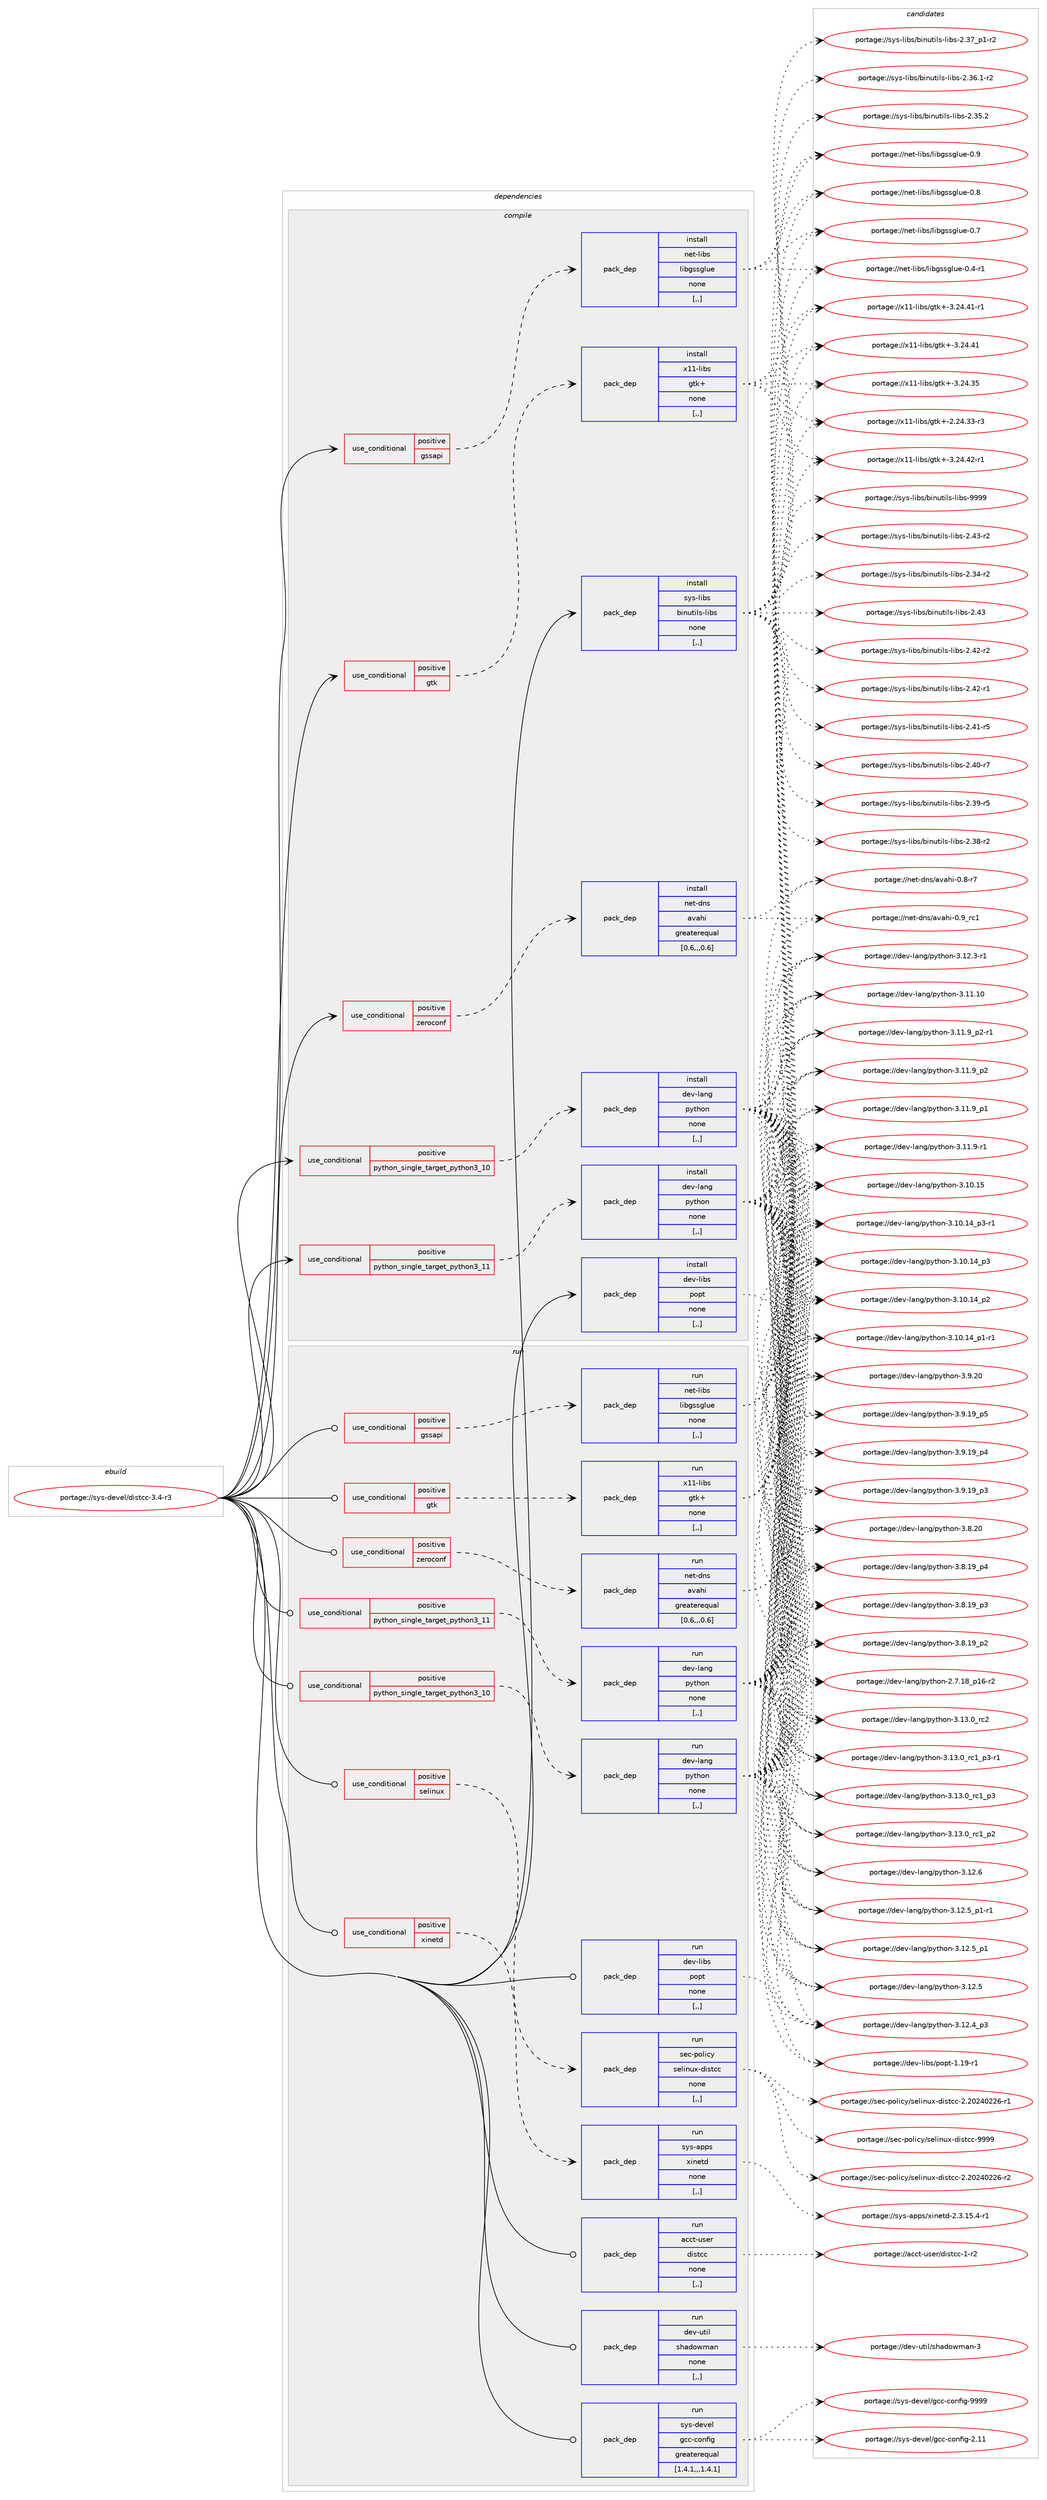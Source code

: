 digraph prolog {

# *************
# Graph options
# *************

newrank=true;
concentrate=true;
compound=true;
graph [rankdir=LR,fontname=Helvetica,fontsize=10,ranksep=1.5];#, ranksep=2.5, nodesep=0.2];
edge  [arrowhead=vee];
node  [fontname=Helvetica,fontsize=10];

# **********
# The ebuild
# **********

subgraph cluster_leftcol {
color=gray;
label=<<i>ebuild</i>>;
id [label="portage://sys-devel/distcc-3.4-r3", color=red, width=4, href="../sys-devel/distcc-3.4-r3.svg"];
}

# ****************
# The dependencies
# ****************

subgraph cluster_midcol {
color=gray;
label=<<i>dependencies</i>>;
subgraph cluster_compile {
fillcolor="#eeeeee";
style=filled;
label=<<i>compile</i>>;
subgraph cond9153 {
dependency24328 [label=<<TABLE BORDER="0" CELLBORDER="1" CELLSPACING="0" CELLPADDING="4"><TR><TD ROWSPAN="3" CELLPADDING="10">use_conditional</TD></TR><TR><TD>positive</TD></TR><TR><TD>gssapi</TD></TR></TABLE>>, shape=none, color=red];
subgraph pack15096 {
dependency24329 [label=<<TABLE BORDER="0" CELLBORDER="1" CELLSPACING="0" CELLPADDING="4" WIDTH="220"><TR><TD ROWSPAN="6" CELLPADDING="30">pack_dep</TD></TR><TR><TD WIDTH="110">install</TD></TR><TR><TD>net-libs</TD></TR><TR><TD>libgssglue</TD></TR><TR><TD>none</TD></TR><TR><TD>[,,]</TD></TR></TABLE>>, shape=none, color=blue];
}
dependency24328:e -> dependency24329:w [weight=20,style="dashed",arrowhead="vee"];
}
id:e -> dependency24328:w [weight=20,style="solid",arrowhead="vee"];
subgraph cond9154 {
dependency24330 [label=<<TABLE BORDER="0" CELLBORDER="1" CELLSPACING="0" CELLPADDING="4"><TR><TD ROWSPAN="3" CELLPADDING="10">use_conditional</TD></TR><TR><TD>positive</TD></TR><TR><TD>gtk</TD></TR></TABLE>>, shape=none, color=red];
subgraph pack15097 {
dependency24331 [label=<<TABLE BORDER="0" CELLBORDER="1" CELLSPACING="0" CELLPADDING="4" WIDTH="220"><TR><TD ROWSPAN="6" CELLPADDING="30">pack_dep</TD></TR><TR><TD WIDTH="110">install</TD></TR><TR><TD>x11-libs</TD></TR><TR><TD>gtk+</TD></TR><TR><TD>none</TD></TR><TR><TD>[,,]</TD></TR></TABLE>>, shape=none, color=blue];
}
dependency24330:e -> dependency24331:w [weight=20,style="dashed",arrowhead="vee"];
}
id:e -> dependency24330:w [weight=20,style="solid",arrowhead="vee"];
subgraph cond9155 {
dependency24332 [label=<<TABLE BORDER="0" CELLBORDER="1" CELLSPACING="0" CELLPADDING="4"><TR><TD ROWSPAN="3" CELLPADDING="10">use_conditional</TD></TR><TR><TD>positive</TD></TR><TR><TD>python_single_target_python3_10</TD></TR></TABLE>>, shape=none, color=red];
subgraph pack15098 {
dependency24333 [label=<<TABLE BORDER="0" CELLBORDER="1" CELLSPACING="0" CELLPADDING="4" WIDTH="220"><TR><TD ROWSPAN="6" CELLPADDING="30">pack_dep</TD></TR><TR><TD WIDTH="110">install</TD></TR><TR><TD>dev-lang</TD></TR><TR><TD>python</TD></TR><TR><TD>none</TD></TR><TR><TD>[,,]</TD></TR></TABLE>>, shape=none, color=blue];
}
dependency24332:e -> dependency24333:w [weight=20,style="dashed",arrowhead="vee"];
}
id:e -> dependency24332:w [weight=20,style="solid",arrowhead="vee"];
subgraph cond9156 {
dependency24334 [label=<<TABLE BORDER="0" CELLBORDER="1" CELLSPACING="0" CELLPADDING="4"><TR><TD ROWSPAN="3" CELLPADDING="10">use_conditional</TD></TR><TR><TD>positive</TD></TR><TR><TD>python_single_target_python3_11</TD></TR></TABLE>>, shape=none, color=red];
subgraph pack15099 {
dependency24335 [label=<<TABLE BORDER="0" CELLBORDER="1" CELLSPACING="0" CELLPADDING="4" WIDTH="220"><TR><TD ROWSPAN="6" CELLPADDING="30">pack_dep</TD></TR><TR><TD WIDTH="110">install</TD></TR><TR><TD>dev-lang</TD></TR><TR><TD>python</TD></TR><TR><TD>none</TD></TR><TR><TD>[,,]</TD></TR></TABLE>>, shape=none, color=blue];
}
dependency24334:e -> dependency24335:w [weight=20,style="dashed",arrowhead="vee"];
}
id:e -> dependency24334:w [weight=20,style="solid",arrowhead="vee"];
subgraph cond9157 {
dependency24336 [label=<<TABLE BORDER="0" CELLBORDER="1" CELLSPACING="0" CELLPADDING="4"><TR><TD ROWSPAN="3" CELLPADDING="10">use_conditional</TD></TR><TR><TD>positive</TD></TR><TR><TD>zeroconf</TD></TR></TABLE>>, shape=none, color=red];
subgraph pack15100 {
dependency24337 [label=<<TABLE BORDER="0" CELLBORDER="1" CELLSPACING="0" CELLPADDING="4" WIDTH="220"><TR><TD ROWSPAN="6" CELLPADDING="30">pack_dep</TD></TR><TR><TD WIDTH="110">install</TD></TR><TR><TD>net-dns</TD></TR><TR><TD>avahi</TD></TR><TR><TD>greaterequal</TD></TR><TR><TD>[0.6,,,0.6]</TD></TR></TABLE>>, shape=none, color=blue];
}
dependency24336:e -> dependency24337:w [weight=20,style="dashed",arrowhead="vee"];
}
id:e -> dependency24336:w [weight=20,style="solid",arrowhead="vee"];
subgraph pack15101 {
dependency24338 [label=<<TABLE BORDER="0" CELLBORDER="1" CELLSPACING="0" CELLPADDING="4" WIDTH="220"><TR><TD ROWSPAN="6" CELLPADDING="30">pack_dep</TD></TR><TR><TD WIDTH="110">install</TD></TR><TR><TD>dev-libs</TD></TR><TR><TD>popt</TD></TR><TR><TD>none</TD></TR><TR><TD>[,,]</TD></TR></TABLE>>, shape=none, color=blue];
}
id:e -> dependency24338:w [weight=20,style="solid",arrowhead="vee"];
subgraph pack15102 {
dependency24339 [label=<<TABLE BORDER="0" CELLBORDER="1" CELLSPACING="0" CELLPADDING="4" WIDTH="220"><TR><TD ROWSPAN="6" CELLPADDING="30">pack_dep</TD></TR><TR><TD WIDTH="110">install</TD></TR><TR><TD>sys-libs</TD></TR><TR><TD>binutils-libs</TD></TR><TR><TD>none</TD></TR><TR><TD>[,,]</TD></TR></TABLE>>, shape=none, color=blue];
}
id:e -> dependency24339:w [weight=20,style="solid",arrowhead="vee"];
}
subgraph cluster_compileandrun {
fillcolor="#eeeeee";
style=filled;
label=<<i>compile and run</i>>;
}
subgraph cluster_run {
fillcolor="#eeeeee";
style=filled;
label=<<i>run</i>>;
subgraph cond9158 {
dependency24340 [label=<<TABLE BORDER="0" CELLBORDER="1" CELLSPACING="0" CELLPADDING="4"><TR><TD ROWSPAN="3" CELLPADDING="10">use_conditional</TD></TR><TR><TD>positive</TD></TR><TR><TD>gssapi</TD></TR></TABLE>>, shape=none, color=red];
subgraph pack15103 {
dependency24341 [label=<<TABLE BORDER="0" CELLBORDER="1" CELLSPACING="0" CELLPADDING="4" WIDTH="220"><TR><TD ROWSPAN="6" CELLPADDING="30">pack_dep</TD></TR><TR><TD WIDTH="110">run</TD></TR><TR><TD>net-libs</TD></TR><TR><TD>libgssglue</TD></TR><TR><TD>none</TD></TR><TR><TD>[,,]</TD></TR></TABLE>>, shape=none, color=blue];
}
dependency24340:e -> dependency24341:w [weight=20,style="dashed",arrowhead="vee"];
}
id:e -> dependency24340:w [weight=20,style="solid",arrowhead="odot"];
subgraph cond9159 {
dependency24342 [label=<<TABLE BORDER="0" CELLBORDER="1" CELLSPACING="0" CELLPADDING="4"><TR><TD ROWSPAN="3" CELLPADDING="10">use_conditional</TD></TR><TR><TD>positive</TD></TR><TR><TD>gtk</TD></TR></TABLE>>, shape=none, color=red];
subgraph pack15104 {
dependency24343 [label=<<TABLE BORDER="0" CELLBORDER="1" CELLSPACING="0" CELLPADDING="4" WIDTH="220"><TR><TD ROWSPAN="6" CELLPADDING="30">pack_dep</TD></TR><TR><TD WIDTH="110">run</TD></TR><TR><TD>x11-libs</TD></TR><TR><TD>gtk+</TD></TR><TR><TD>none</TD></TR><TR><TD>[,,]</TD></TR></TABLE>>, shape=none, color=blue];
}
dependency24342:e -> dependency24343:w [weight=20,style="dashed",arrowhead="vee"];
}
id:e -> dependency24342:w [weight=20,style="solid",arrowhead="odot"];
subgraph cond9160 {
dependency24344 [label=<<TABLE BORDER="0" CELLBORDER="1" CELLSPACING="0" CELLPADDING="4"><TR><TD ROWSPAN="3" CELLPADDING="10">use_conditional</TD></TR><TR><TD>positive</TD></TR><TR><TD>python_single_target_python3_10</TD></TR></TABLE>>, shape=none, color=red];
subgraph pack15105 {
dependency24345 [label=<<TABLE BORDER="0" CELLBORDER="1" CELLSPACING="0" CELLPADDING="4" WIDTH="220"><TR><TD ROWSPAN="6" CELLPADDING="30">pack_dep</TD></TR><TR><TD WIDTH="110">run</TD></TR><TR><TD>dev-lang</TD></TR><TR><TD>python</TD></TR><TR><TD>none</TD></TR><TR><TD>[,,]</TD></TR></TABLE>>, shape=none, color=blue];
}
dependency24344:e -> dependency24345:w [weight=20,style="dashed",arrowhead="vee"];
}
id:e -> dependency24344:w [weight=20,style="solid",arrowhead="odot"];
subgraph cond9161 {
dependency24346 [label=<<TABLE BORDER="0" CELLBORDER="1" CELLSPACING="0" CELLPADDING="4"><TR><TD ROWSPAN="3" CELLPADDING="10">use_conditional</TD></TR><TR><TD>positive</TD></TR><TR><TD>python_single_target_python3_11</TD></TR></TABLE>>, shape=none, color=red];
subgraph pack15106 {
dependency24347 [label=<<TABLE BORDER="0" CELLBORDER="1" CELLSPACING="0" CELLPADDING="4" WIDTH="220"><TR><TD ROWSPAN="6" CELLPADDING="30">pack_dep</TD></TR><TR><TD WIDTH="110">run</TD></TR><TR><TD>dev-lang</TD></TR><TR><TD>python</TD></TR><TR><TD>none</TD></TR><TR><TD>[,,]</TD></TR></TABLE>>, shape=none, color=blue];
}
dependency24346:e -> dependency24347:w [weight=20,style="dashed",arrowhead="vee"];
}
id:e -> dependency24346:w [weight=20,style="solid",arrowhead="odot"];
subgraph cond9162 {
dependency24348 [label=<<TABLE BORDER="0" CELLBORDER="1" CELLSPACING="0" CELLPADDING="4"><TR><TD ROWSPAN="3" CELLPADDING="10">use_conditional</TD></TR><TR><TD>positive</TD></TR><TR><TD>selinux</TD></TR></TABLE>>, shape=none, color=red];
subgraph pack15107 {
dependency24349 [label=<<TABLE BORDER="0" CELLBORDER="1" CELLSPACING="0" CELLPADDING="4" WIDTH="220"><TR><TD ROWSPAN="6" CELLPADDING="30">pack_dep</TD></TR><TR><TD WIDTH="110">run</TD></TR><TR><TD>sec-policy</TD></TR><TR><TD>selinux-distcc</TD></TR><TR><TD>none</TD></TR><TR><TD>[,,]</TD></TR></TABLE>>, shape=none, color=blue];
}
dependency24348:e -> dependency24349:w [weight=20,style="dashed",arrowhead="vee"];
}
id:e -> dependency24348:w [weight=20,style="solid",arrowhead="odot"];
subgraph cond9163 {
dependency24350 [label=<<TABLE BORDER="0" CELLBORDER="1" CELLSPACING="0" CELLPADDING="4"><TR><TD ROWSPAN="3" CELLPADDING="10">use_conditional</TD></TR><TR><TD>positive</TD></TR><TR><TD>xinetd</TD></TR></TABLE>>, shape=none, color=red];
subgraph pack15108 {
dependency24351 [label=<<TABLE BORDER="0" CELLBORDER="1" CELLSPACING="0" CELLPADDING="4" WIDTH="220"><TR><TD ROWSPAN="6" CELLPADDING="30">pack_dep</TD></TR><TR><TD WIDTH="110">run</TD></TR><TR><TD>sys-apps</TD></TR><TR><TD>xinetd</TD></TR><TR><TD>none</TD></TR><TR><TD>[,,]</TD></TR></TABLE>>, shape=none, color=blue];
}
dependency24350:e -> dependency24351:w [weight=20,style="dashed",arrowhead="vee"];
}
id:e -> dependency24350:w [weight=20,style="solid",arrowhead="odot"];
subgraph cond9164 {
dependency24352 [label=<<TABLE BORDER="0" CELLBORDER="1" CELLSPACING="0" CELLPADDING="4"><TR><TD ROWSPAN="3" CELLPADDING="10">use_conditional</TD></TR><TR><TD>positive</TD></TR><TR><TD>zeroconf</TD></TR></TABLE>>, shape=none, color=red];
subgraph pack15109 {
dependency24353 [label=<<TABLE BORDER="0" CELLBORDER="1" CELLSPACING="0" CELLPADDING="4" WIDTH="220"><TR><TD ROWSPAN="6" CELLPADDING="30">pack_dep</TD></TR><TR><TD WIDTH="110">run</TD></TR><TR><TD>net-dns</TD></TR><TR><TD>avahi</TD></TR><TR><TD>greaterequal</TD></TR><TR><TD>[0.6,,,0.6]</TD></TR></TABLE>>, shape=none, color=blue];
}
dependency24352:e -> dependency24353:w [weight=20,style="dashed",arrowhead="vee"];
}
id:e -> dependency24352:w [weight=20,style="solid",arrowhead="odot"];
subgraph pack15110 {
dependency24354 [label=<<TABLE BORDER="0" CELLBORDER="1" CELLSPACING="0" CELLPADDING="4" WIDTH="220"><TR><TD ROWSPAN="6" CELLPADDING="30">pack_dep</TD></TR><TR><TD WIDTH="110">run</TD></TR><TR><TD>acct-user</TD></TR><TR><TD>distcc</TD></TR><TR><TD>none</TD></TR><TR><TD>[,,]</TD></TR></TABLE>>, shape=none, color=blue];
}
id:e -> dependency24354:w [weight=20,style="solid",arrowhead="odot"];
subgraph pack15111 {
dependency24355 [label=<<TABLE BORDER="0" CELLBORDER="1" CELLSPACING="0" CELLPADDING="4" WIDTH="220"><TR><TD ROWSPAN="6" CELLPADDING="30">pack_dep</TD></TR><TR><TD WIDTH="110">run</TD></TR><TR><TD>dev-libs</TD></TR><TR><TD>popt</TD></TR><TR><TD>none</TD></TR><TR><TD>[,,]</TD></TR></TABLE>>, shape=none, color=blue];
}
id:e -> dependency24355:w [weight=20,style="solid",arrowhead="odot"];
subgraph pack15112 {
dependency24356 [label=<<TABLE BORDER="0" CELLBORDER="1" CELLSPACING="0" CELLPADDING="4" WIDTH="220"><TR><TD ROWSPAN="6" CELLPADDING="30">pack_dep</TD></TR><TR><TD WIDTH="110">run</TD></TR><TR><TD>dev-util</TD></TR><TR><TD>shadowman</TD></TR><TR><TD>none</TD></TR><TR><TD>[,,]</TD></TR></TABLE>>, shape=none, color=blue];
}
id:e -> dependency24356:w [weight=20,style="solid",arrowhead="odot"];
subgraph pack15113 {
dependency24357 [label=<<TABLE BORDER="0" CELLBORDER="1" CELLSPACING="0" CELLPADDING="4" WIDTH="220"><TR><TD ROWSPAN="6" CELLPADDING="30">pack_dep</TD></TR><TR><TD WIDTH="110">run</TD></TR><TR><TD>sys-devel</TD></TR><TR><TD>gcc-config</TD></TR><TR><TD>greaterequal</TD></TR><TR><TD>[1.4.1,,,1.4.1]</TD></TR></TABLE>>, shape=none, color=blue];
}
id:e -> dependency24357:w [weight=20,style="solid",arrowhead="odot"];
}
}

# **************
# The candidates
# **************

subgraph cluster_choices {
rank=same;
color=gray;
label=<<i>candidates</i>>;

subgraph choice15096 {
color=black;
nodesep=1;
choice1101011164510810598115471081059810311511510310811710145484657 [label="portage://net-libs/libgssglue-0.9", color=red, width=4,href="../net-libs/libgssglue-0.9.svg"];
choice1101011164510810598115471081059810311511510310811710145484656 [label="portage://net-libs/libgssglue-0.8", color=red, width=4,href="../net-libs/libgssglue-0.8.svg"];
choice1101011164510810598115471081059810311511510310811710145484655 [label="portage://net-libs/libgssglue-0.7", color=red, width=4,href="../net-libs/libgssglue-0.7.svg"];
choice11010111645108105981154710810598103115115103108117101454846524511449 [label="portage://net-libs/libgssglue-0.4-r1", color=red, width=4,href="../net-libs/libgssglue-0.4-r1.svg"];
dependency24329:e -> choice1101011164510810598115471081059810311511510310811710145484657:w [style=dotted,weight="100"];
dependency24329:e -> choice1101011164510810598115471081059810311511510310811710145484656:w [style=dotted,weight="100"];
dependency24329:e -> choice1101011164510810598115471081059810311511510310811710145484655:w [style=dotted,weight="100"];
dependency24329:e -> choice11010111645108105981154710810598103115115103108117101454846524511449:w [style=dotted,weight="100"];
}
subgraph choice15097 {
color=black;
nodesep=1;
choice12049494510810598115471031161074345514650524652504511449 [label="portage://x11-libs/gtk+-3.24.42-r1", color=red, width=4,href="../x11-libs/gtk+-3.24.42-r1.svg"];
choice12049494510810598115471031161074345514650524652494511449 [label="portage://x11-libs/gtk+-3.24.41-r1", color=red, width=4,href="../x11-libs/gtk+-3.24.41-r1.svg"];
choice1204949451081059811547103116107434551465052465249 [label="portage://x11-libs/gtk+-3.24.41", color=red, width=4,href="../x11-libs/gtk+-3.24.41.svg"];
choice1204949451081059811547103116107434551465052465153 [label="portage://x11-libs/gtk+-3.24.35", color=red, width=4,href="../x11-libs/gtk+-3.24.35.svg"];
choice12049494510810598115471031161074345504650524651514511451 [label="portage://x11-libs/gtk+-2.24.33-r3", color=red, width=4,href="../x11-libs/gtk+-2.24.33-r3.svg"];
dependency24331:e -> choice12049494510810598115471031161074345514650524652504511449:w [style=dotted,weight="100"];
dependency24331:e -> choice12049494510810598115471031161074345514650524652494511449:w [style=dotted,weight="100"];
dependency24331:e -> choice1204949451081059811547103116107434551465052465249:w [style=dotted,weight="100"];
dependency24331:e -> choice1204949451081059811547103116107434551465052465153:w [style=dotted,weight="100"];
dependency24331:e -> choice12049494510810598115471031161074345504650524651514511451:w [style=dotted,weight="100"];
}
subgraph choice15098 {
color=black;
nodesep=1;
choice10010111845108971101034711212111610411111045514649514648951149950 [label="portage://dev-lang/python-3.13.0_rc2", color=red, width=4,href="../dev-lang/python-3.13.0_rc2.svg"];
choice1001011184510897110103471121211161041111104551464951464895114994995112514511449 [label="portage://dev-lang/python-3.13.0_rc1_p3-r1", color=red, width=4,href="../dev-lang/python-3.13.0_rc1_p3-r1.svg"];
choice100101118451089711010347112121116104111110455146495146489511499499511251 [label="portage://dev-lang/python-3.13.0_rc1_p3", color=red, width=4,href="../dev-lang/python-3.13.0_rc1_p3.svg"];
choice100101118451089711010347112121116104111110455146495146489511499499511250 [label="portage://dev-lang/python-3.13.0_rc1_p2", color=red, width=4,href="../dev-lang/python-3.13.0_rc1_p2.svg"];
choice10010111845108971101034711212111610411111045514649504654 [label="portage://dev-lang/python-3.12.6", color=red, width=4,href="../dev-lang/python-3.12.6.svg"];
choice1001011184510897110103471121211161041111104551464950465395112494511449 [label="portage://dev-lang/python-3.12.5_p1-r1", color=red, width=4,href="../dev-lang/python-3.12.5_p1-r1.svg"];
choice100101118451089711010347112121116104111110455146495046539511249 [label="portage://dev-lang/python-3.12.5_p1", color=red, width=4,href="../dev-lang/python-3.12.5_p1.svg"];
choice10010111845108971101034711212111610411111045514649504653 [label="portage://dev-lang/python-3.12.5", color=red, width=4,href="../dev-lang/python-3.12.5.svg"];
choice100101118451089711010347112121116104111110455146495046529511251 [label="portage://dev-lang/python-3.12.4_p3", color=red, width=4,href="../dev-lang/python-3.12.4_p3.svg"];
choice100101118451089711010347112121116104111110455146495046514511449 [label="portage://dev-lang/python-3.12.3-r1", color=red, width=4,href="../dev-lang/python-3.12.3-r1.svg"];
choice1001011184510897110103471121211161041111104551464949464948 [label="portage://dev-lang/python-3.11.10", color=red, width=4,href="../dev-lang/python-3.11.10.svg"];
choice1001011184510897110103471121211161041111104551464949465795112504511449 [label="portage://dev-lang/python-3.11.9_p2-r1", color=red, width=4,href="../dev-lang/python-3.11.9_p2-r1.svg"];
choice100101118451089711010347112121116104111110455146494946579511250 [label="portage://dev-lang/python-3.11.9_p2", color=red, width=4,href="../dev-lang/python-3.11.9_p2.svg"];
choice100101118451089711010347112121116104111110455146494946579511249 [label="portage://dev-lang/python-3.11.9_p1", color=red, width=4,href="../dev-lang/python-3.11.9_p1.svg"];
choice100101118451089711010347112121116104111110455146494946574511449 [label="portage://dev-lang/python-3.11.9-r1", color=red, width=4,href="../dev-lang/python-3.11.9-r1.svg"];
choice1001011184510897110103471121211161041111104551464948464953 [label="portage://dev-lang/python-3.10.15", color=red, width=4,href="../dev-lang/python-3.10.15.svg"];
choice100101118451089711010347112121116104111110455146494846495295112514511449 [label="portage://dev-lang/python-3.10.14_p3-r1", color=red, width=4,href="../dev-lang/python-3.10.14_p3-r1.svg"];
choice10010111845108971101034711212111610411111045514649484649529511251 [label="portage://dev-lang/python-3.10.14_p3", color=red, width=4,href="../dev-lang/python-3.10.14_p3.svg"];
choice10010111845108971101034711212111610411111045514649484649529511250 [label="portage://dev-lang/python-3.10.14_p2", color=red, width=4,href="../dev-lang/python-3.10.14_p2.svg"];
choice100101118451089711010347112121116104111110455146494846495295112494511449 [label="portage://dev-lang/python-3.10.14_p1-r1", color=red, width=4,href="../dev-lang/python-3.10.14_p1-r1.svg"];
choice10010111845108971101034711212111610411111045514657465048 [label="portage://dev-lang/python-3.9.20", color=red, width=4,href="../dev-lang/python-3.9.20.svg"];
choice100101118451089711010347112121116104111110455146574649579511253 [label="portage://dev-lang/python-3.9.19_p5", color=red, width=4,href="../dev-lang/python-3.9.19_p5.svg"];
choice100101118451089711010347112121116104111110455146574649579511252 [label="portage://dev-lang/python-3.9.19_p4", color=red, width=4,href="../dev-lang/python-3.9.19_p4.svg"];
choice100101118451089711010347112121116104111110455146574649579511251 [label="portage://dev-lang/python-3.9.19_p3", color=red, width=4,href="../dev-lang/python-3.9.19_p3.svg"];
choice10010111845108971101034711212111610411111045514656465048 [label="portage://dev-lang/python-3.8.20", color=red, width=4,href="../dev-lang/python-3.8.20.svg"];
choice100101118451089711010347112121116104111110455146564649579511252 [label="portage://dev-lang/python-3.8.19_p4", color=red, width=4,href="../dev-lang/python-3.8.19_p4.svg"];
choice100101118451089711010347112121116104111110455146564649579511251 [label="portage://dev-lang/python-3.8.19_p3", color=red, width=4,href="../dev-lang/python-3.8.19_p3.svg"];
choice100101118451089711010347112121116104111110455146564649579511250 [label="portage://dev-lang/python-3.8.19_p2", color=red, width=4,href="../dev-lang/python-3.8.19_p2.svg"];
choice100101118451089711010347112121116104111110455046554649569511249544511450 [label="portage://dev-lang/python-2.7.18_p16-r2", color=red, width=4,href="../dev-lang/python-2.7.18_p16-r2.svg"];
dependency24333:e -> choice10010111845108971101034711212111610411111045514649514648951149950:w [style=dotted,weight="100"];
dependency24333:e -> choice1001011184510897110103471121211161041111104551464951464895114994995112514511449:w [style=dotted,weight="100"];
dependency24333:e -> choice100101118451089711010347112121116104111110455146495146489511499499511251:w [style=dotted,weight="100"];
dependency24333:e -> choice100101118451089711010347112121116104111110455146495146489511499499511250:w [style=dotted,weight="100"];
dependency24333:e -> choice10010111845108971101034711212111610411111045514649504654:w [style=dotted,weight="100"];
dependency24333:e -> choice1001011184510897110103471121211161041111104551464950465395112494511449:w [style=dotted,weight="100"];
dependency24333:e -> choice100101118451089711010347112121116104111110455146495046539511249:w [style=dotted,weight="100"];
dependency24333:e -> choice10010111845108971101034711212111610411111045514649504653:w [style=dotted,weight="100"];
dependency24333:e -> choice100101118451089711010347112121116104111110455146495046529511251:w [style=dotted,weight="100"];
dependency24333:e -> choice100101118451089711010347112121116104111110455146495046514511449:w [style=dotted,weight="100"];
dependency24333:e -> choice1001011184510897110103471121211161041111104551464949464948:w [style=dotted,weight="100"];
dependency24333:e -> choice1001011184510897110103471121211161041111104551464949465795112504511449:w [style=dotted,weight="100"];
dependency24333:e -> choice100101118451089711010347112121116104111110455146494946579511250:w [style=dotted,weight="100"];
dependency24333:e -> choice100101118451089711010347112121116104111110455146494946579511249:w [style=dotted,weight="100"];
dependency24333:e -> choice100101118451089711010347112121116104111110455146494946574511449:w [style=dotted,weight="100"];
dependency24333:e -> choice1001011184510897110103471121211161041111104551464948464953:w [style=dotted,weight="100"];
dependency24333:e -> choice100101118451089711010347112121116104111110455146494846495295112514511449:w [style=dotted,weight="100"];
dependency24333:e -> choice10010111845108971101034711212111610411111045514649484649529511251:w [style=dotted,weight="100"];
dependency24333:e -> choice10010111845108971101034711212111610411111045514649484649529511250:w [style=dotted,weight="100"];
dependency24333:e -> choice100101118451089711010347112121116104111110455146494846495295112494511449:w [style=dotted,weight="100"];
dependency24333:e -> choice10010111845108971101034711212111610411111045514657465048:w [style=dotted,weight="100"];
dependency24333:e -> choice100101118451089711010347112121116104111110455146574649579511253:w [style=dotted,weight="100"];
dependency24333:e -> choice100101118451089711010347112121116104111110455146574649579511252:w [style=dotted,weight="100"];
dependency24333:e -> choice100101118451089711010347112121116104111110455146574649579511251:w [style=dotted,weight="100"];
dependency24333:e -> choice10010111845108971101034711212111610411111045514656465048:w [style=dotted,weight="100"];
dependency24333:e -> choice100101118451089711010347112121116104111110455146564649579511252:w [style=dotted,weight="100"];
dependency24333:e -> choice100101118451089711010347112121116104111110455146564649579511251:w [style=dotted,weight="100"];
dependency24333:e -> choice100101118451089711010347112121116104111110455146564649579511250:w [style=dotted,weight="100"];
dependency24333:e -> choice100101118451089711010347112121116104111110455046554649569511249544511450:w [style=dotted,weight="100"];
}
subgraph choice15099 {
color=black;
nodesep=1;
choice10010111845108971101034711212111610411111045514649514648951149950 [label="portage://dev-lang/python-3.13.0_rc2", color=red, width=4,href="../dev-lang/python-3.13.0_rc2.svg"];
choice1001011184510897110103471121211161041111104551464951464895114994995112514511449 [label="portage://dev-lang/python-3.13.0_rc1_p3-r1", color=red, width=4,href="../dev-lang/python-3.13.0_rc1_p3-r1.svg"];
choice100101118451089711010347112121116104111110455146495146489511499499511251 [label="portage://dev-lang/python-3.13.0_rc1_p3", color=red, width=4,href="../dev-lang/python-3.13.0_rc1_p3.svg"];
choice100101118451089711010347112121116104111110455146495146489511499499511250 [label="portage://dev-lang/python-3.13.0_rc1_p2", color=red, width=4,href="../dev-lang/python-3.13.0_rc1_p2.svg"];
choice10010111845108971101034711212111610411111045514649504654 [label="portage://dev-lang/python-3.12.6", color=red, width=4,href="../dev-lang/python-3.12.6.svg"];
choice1001011184510897110103471121211161041111104551464950465395112494511449 [label="portage://dev-lang/python-3.12.5_p1-r1", color=red, width=4,href="../dev-lang/python-3.12.5_p1-r1.svg"];
choice100101118451089711010347112121116104111110455146495046539511249 [label="portage://dev-lang/python-3.12.5_p1", color=red, width=4,href="../dev-lang/python-3.12.5_p1.svg"];
choice10010111845108971101034711212111610411111045514649504653 [label="portage://dev-lang/python-3.12.5", color=red, width=4,href="../dev-lang/python-3.12.5.svg"];
choice100101118451089711010347112121116104111110455146495046529511251 [label="portage://dev-lang/python-3.12.4_p3", color=red, width=4,href="../dev-lang/python-3.12.4_p3.svg"];
choice100101118451089711010347112121116104111110455146495046514511449 [label="portage://dev-lang/python-3.12.3-r1", color=red, width=4,href="../dev-lang/python-3.12.3-r1.svg"];
choice1001011184510897110103471121211161041111104551464949464948 [label="portage://dev-lang/python-3.11.10", color=red, width=4,href="../dev-lang/python-3.11.10.svg"];
choice1001011184510897110103471121211161041111104551464949465795112504511449 [label="portage://dev-lang/python-3.11.9_p2-r1", color=red, width=4,href="../dev-lang/python-3.11.9_p2-r1.svg"];
choice100101118451089711010347112121116104111110455146494946579511250 [label="portage://dev-lang/python-3.11.9_p2", color=red, width=4,href="../dev-lang/python-3.11.9_p2.svg"];
choice100101118451089711010347112121116104111110455146494946579511249 [label="portage://dev-lang/python-3.11.9_p1", color=red, width=4,href="../dev-lang/python-3.11.9_p1.svg"];
choice100101118451089711010347112121116104111110455146494946574511449 [label="portage://dev-lang/python-3.11.9-r1", color=red, width=4,href="../dev-lang/python-3.11.9-r1.svg"];
choice1001011184510897110103471121211161041111104551464948464953 [label="portage://dev-lang/python-3.10.15", color=red, width=4,href="../dev-lang/python-3.10.15.svg"];
choice100101118451089711010347112121116104111110455146494846495295112514511449 [label="portage://dev-lang/python-3.10.14_p3-r1", color=red, width=4,href="../dev-lang/python-3.10.14_p3-r1.svg"];
choice10010111845108971101034711212111610411111045514649484649529511251 [label="portage://dev-lang/python-3.10.14_p3", color=red, width=4,href="../dev-lang/python-3.10.14_p3.svg"];
choice10010111845108971101034711212111610411111045514649484649529511250 [label="portage://dev-lang/python-3.10.14_p2", color=red, width=4,href="../dev-lang/python-3.10.14_p2.svg"];
choice100101118451089711010347112121116104111110455146494846495295112494511449 [label="portage://dev-lang/python-3.10.14_p1-r1", color=red, width=4,href="../dev-lang/python-3.10.14_p1-r1.svg"];
choice10010111845108971101034711212111610411111045514657465048 [label="portage://dev-lang/python-3.9.20", color=red, width=4,href="../dev-lang/python-3.9.20.svg"];
choice100101118451089711010347112121116104111110455146574649579511253 [label="portage://dev-lang/python-3.9.19_p5", color=red, width=4,href="../dev-lang/python-3.9.19_p5.svg"];
choice100101118451089711010347112121116104111110455146574649579511252 [label="portage://dev-lang/python-3.9.19_p4", color=red, width=4,href="../dev-lang/python-3.9.19_p4.svg"];
choice100101118451089711010347112121116104111110455146574649579511251 [label="portage://dev-lang/python-3.9.19_p3", color=red, width=4,href="../dev-lang/python-3.9.19_p3.svg"];
choice10010111845108971101034711212111610411111045514656465048 [label="portage://dev-lang/python-3.8.20", color=red, width=4,href="../dev-lang/python-3.8.20.svg"];
choice100101118451089711010347112121116104111110455146564649579511252 [label="portage://dev-lang/python-3.8.19_p4", color=red, width=4,href="../dev-lang/python-3.8.19_p4.svg"];
choice100101118451089711010347112121116104111110455146564649579511251 [label="portage://dev-lang/python-3.8.19_p3", color=red, width=4,href="../dev-lang/python-3.8.19_p3.svg"];
choice100101118451089711010347112121116104111110455146564649579511250 [label="portage://dev-lang/python-3.8.19_p2", color=red, width=4,href="../dev-lang/python-3.8.19_p2.svg"];
choice100101118451089711010347112121116104111110455046554649569511249544511450 [label="portage://dev-lang/python-2.7.18_p16-r2", color=red, width=4,href="../dev-lang/python-2.7.18_p16-r2.svg"];
dependency24335:e -> choice10010111845108971101034711212111610411111045514649514648951149950:w [style=dotted,weight="100"];
dependency24335:e -> choice1001011184510897110103471121211161041111104551464951464895114994995112514511449:w [style=dotted,weight="100"];
dependency24335:e -> choice100101118451089711010347112121116104111110455146495146489511499499511251:w [style=dotted,weight="100"];
dependency24335:e -> choice100101118451089711010347112121116104111110455146495146489511499499511250:w [style=dotted,weight="100"];
dependency24335:e -> choice10010111845108971101034711212111610411111045514649504654:w [style=dotted,weight="100"];
dependency24335:e -> choice1001011184510897110103471121211161041111104551464950465395112494511449:w [style=dotted,weight="100"];
dependency24335:e -> choice100101118451089711010347112121116104111110455146495046539511249:w [style=dotted,weight="100"];
dependency24335:e -> choice10010111845108971101034711212111610411111045514649504653:w [style=dotted,weight="100"];
dependency24335:e -> choice100101118451089711010347112121116104111110455146495046529511251:w [style=dotted,weight="100"];
dependency24335:e -> choice100101118451089711010347112121116104111110455146495046514511449:w [style=dotted,weight="100"];
dependency24335:e -> choice1001011184510897110103471121211161041111104551464949464948:w [style=dotted,weight="100"];
dependency24335:e -> choice1001011184510897110103471121211161041111104551464949465795112504511449:w [style=dotted,weight="100"];
dependency24335:e -> choice100101118451089711010347112121116104111110455146494946579511250:w [style=dotted,weight="100"];
dependency24335:e -> choice100101118451089711010347112121116104111110455146494946579511249:w [style=dotted,weight="100"];
dependency24335:e -> choice100101118451089711010347112121116104111110455146494946574511449:w [style=dotted,weight="100"];
dependency24335:e -> choice1001011184510897110103471121211161041111104551464948464953:w [style=dotted,weight="100"];
dependency24335:e -> choice100101118451089711010347112121116104111110455146494846495295112514511449:w [style=dotted,weight="100"];
dependency24335:e -> choice10010111845108971101034711212111610411111045514649484649529511251:w [style=dotted,weight="100"];
dependency24335:e -> choice10010111845108971101034711212111610411111045514649484649529511250:w [style=dotted,weight="100"];
dependency24335:e -> choice100101118451089711010347112121116104111110455146494846495295112494511449:w [style=dotted,weight="100"];
dependency24335:e -> choice10010111845108971101034711212111610411111045514657465048:w [style=dotted,weight="100"];
dependency24335:e -> choice100101118451089711010347112121116104111110455146574649579511253:w [style=dotted,weight="100"];
dependency24335:e -> choice100101118451089711010347112121116104111110455146574649579511252:w [style=dotted,weight="100"];
dependency24335:e -> choice100101118451089711010347112121116104111110455146574649579511251:w [style=dotted,weight="100"];
dependency24335:e -> choice10010111845108971101034711212111610411111045514656465048:w [style=dotted,weight="100"];
dependency24335:e -> choice100101118451089711010347112121116104111110455146564649579511252:w [style=dotted,weight="100"];
dependency24335:e -> choice100101118451089711010347112121116104111110455146564649579511251:w [style=dotted,weight="100"];
dependency24335:e -> choice100101118451089711010347112121116104111110455146564649579511250:w [style=dotted,weight="100"];
dependency24335:e -> choice100101118451089711010347112121116104111110455046554649569511249544511450:w [style=dotted,weight="100"];
}
subgraph choice15100 {
color=black;
nodesep=1;
choice1101011164510011011547971189710410545484657951149949 [label="portage://net-dns/avahi-0.9_rc1", color=red, width=4,href="../net-dns/avahi-0.9_rc1.svg"];
choice11010111645100110115479711897104105454846564511455 [label="portage://net-dns/avahi-0.8-r7", color=red, width=4,href="../net-dns/avahi-0.8-r7.svg"];
dependency24337:e -> choice1101011164510011011547971189710410545484657951149949:w [style=dotted,weight="100"];
dependency24337:e -> choice11010111645100110115479711897104105454846564511455:w [style=dotted,weight="100"];
}
subgraph choice15101 {
color=black;
nodesep=1;
choice10010111845108105981154711211111211645494649574511449 [label="portage://dev-libs/popt-1.19-r1", color=red, width=4,href="../dev-libs/popt-1.19-r1.svg"];
dependency24338:e -> choice10010111845108105981154711211111211645494649574511449:w [style=dotted,weight="100"];
}
subgraph choice15102 {
color=black;
nodesep=1;
choice1151211154510810598115479810511011711610510811545108105981154557575757 [label="portage://sys-libs/binutils-libs-9999", color=red, width=4,href="../sys-libs/binutils-libs-9999.svg"];
choice11512111545108105981154798105110117116105108115451081059811545504652514511450 [label="portage://sys-libs/binutils-libs-2.43-r2", color=red, width=4,href="../sys-libs/binutils-libs-2.43-r2.svg"];
choice1151211154510810598115479810511011711610510811545108105981154550465251 [label="portage://sys-libs/binutils-libs-2.43", color=red, width=4,href="../sys-libs/binutils-libs-2.43.svg"];
choice11512111545108105981154798105110117116105108115451081059811545504652504511450 [label="portage://sys-libs/binutils-libs-2.42-r2", color=red, width=4,href="../sys-libs/binutils-libs-2.42-r2.svg"];
choice11512111545108105981154798105110117116105108115451081059811545504652504511449 [label="portage://sys-libs/binutils-libs-2.42-r1", color=red, width=4,href="../sys-libs/binutils-libs-2.42-r1.svg"];
choice11512111545108105981154798105110117116105108115451081059811545504652494511453 [label="portage://sys-libs/binutils-libs-2.41-r5", color=red, width=4,href="../sys-libs/binutils-libs-2.41-r5.svg"];
choice11512111545108105981154798105110117116105108115451081059811545504652484511455 [label="portage://sys-libs/binutils-libs-2.40-r7", color=red, width=4,href="../sys-libs/binutils-libs-2.40-r7.svg"];
choice11512111545108105981154798105110117116105108115451081059811545504651574511453 [label="portage://sys-libs/binutils-libs-2.39-r5", color=red, width=4,href="../sys-libs/binutils-libs-2.39-r5.svg"];
choice11512111545108105981154798105110117116105108115451081059811545504651564511450 [label="portage://sys-libs/binutils-libs-2.38-r2", color=red, width=4,href="../sys-libs/binutils-libs-2.38-r2.svg"];
choice115121115451081059811547981051101171161051081154510810598115455046515595112494511450 [label="portage://sys-libs/binutils-libs-2.37_p1-r2", color=red, width=4,href="../sys-libs/binutils-libs-2.37_p1-r2.svg"];
choice115121115451081059811547981051101171161051081154510810598115455046515446494511450 [label="portage://sys-libs/binutils-libs-2.36.1-r2", color=red, width=4,href="../sys-libs/binutils-libs-2.36.1-r2.svg"];
choice11512111545108105981154798105110117116105108115451081059811545504651534650 [label="portage://sys-libs/binutils-libs-2.35.2", color=red, width=4,href="../sys-libs/binutils-libs-2.35.2.svg"];
choice11512111545108105981154798105110117116105108115451081059811545504651524511450 [label="portage://sys-libs/binutils-libs-2.34-r2", color=red, width=4,href="../sys-libs/binutils-libs-2.34-r2.svg"];
dependency24339:e -> choice1151211154510810598115479810511011711610510811545108105981154557575757:w [style=dotted,weight="100"];
dependency24339:e -> choice11512111545108105981154798105110117116105108115451081059811545504652514511450:w [style=dotted,weight="100"];
dependency24339:e -> choice1151211154510810598115479810511011711610510811545108105981154550465251:w [style=dotted,weight="100"];
dependency24339:e -> choice11512111545108105981154798105110117116105108115451081059811545504652504511450:w [style=dotted,weight="100"];
dependency24339:e -> choice11512111545108105981154798105110117116105108115451081059811545504652504511449:w [style=dotted,weight="100"];
dependency24339:e -> choice11512111545108105981154798105110117116105108115451081059811545504652494511453:w [style=dotted,weight="100"];
dependency24339:e -> choice11512111545108105981154798105110117116105108115451081059811545504652484511455:w [style=dotted,weight="100"];
dependency24339:e -> choice11512111545108105981154798105110117116105108115451081059811545504651574511453:w [style=dotted,weight="100"];
dependency24339:e -> choice11512111545108105981154798105110117116105108115451081059811545504651564511450:w [style=dotted,weight="100"];
dependency24339:e -> choice115121115451081059811547981051101171161051081154510810598115455046515595112494511450:w [style=dotted,weight="100"];
dependency24339:e -> choice115121115451081059811547981051101171161051081154510810598115455046515446494511450:w [style=dotted,weight="100"];
dependency24339:e -> choice11512111545108105981154798105110117116105108115451081059811545504651534650:w [style=dotted,weight="100"];
dependency24339:e -> choice11512111545108105981154798105110117116105108115451081059811545504651524511450:w [style=dotted,weight="100"];
}
subgraph choice15103 {
color=black;
nodesep=1;
choice1101011164510810598115471081059810311511510310811710145484657 [label="portage://net-libs/libgssglue-0.9", color=red, width=4,href="../net-libs/libgssglue-0.9.svg"];
choice1101011164510810598115471081059810311511510310811710145484656 [label="portage://net-libs/libgssglue-0.8", color=red, width=4,href="../net-libs/libgssglue-0.8.svg"];
choice1101011164510810598115471081059810311511510310811710145484655 [label="portage://net-libs/libgssglue-0.7", color=red, width=4,href="../net-libs/libgssglue-0.7.svg"];
choice11010111645108105981154710810598103115115103108117101454846524511449 [label="portage://net-libs/libgssglue-0.4-r1", color=red, width=4,href="../net-libs/libgssglue-0.4-r1.svg"];
dependency24341:e -> choice1101011164510810598115471081059810311511510310811710145484657:w [style=dotted,weight="100"];
dependency24341:e -> choice1101011164510810598115471081059810311511510310811710145484656:w [style=dotted,weight="100"];
dependency24341:e -> choice1101011164510810598115471081059810311511510310811710145484655:w [style=dotted,weight="100"];
dependency24341:e -> choice11010111645108105981154710810598103115115103108117101454846524511449:w [style=dotted,weight="100"];
}
subgraph choice15104 {
color=black;
nodesep=1;
choice12049494510810598115471031161074345514650524652504511449 [label="portage://x11-libs/gtk+-3.24.42-r1", color=red, width=4,href="../x11-libs/gtk+-3.24.42-r1.svg"];
choice12049494510810598115471031161074345514650524652494511449 [label="portage://x11-libs/gtk+-3.24.41-r1", color=red, width=4,href="../x11-libs/gtk+-3.24.41-r1.svg"];
choice1204949451081059811547103116107434551465052465249 [label="portage://x11-libs/gtk+-3.24.41", color=red, width=4,href="../x11-libs/gtk+-3.24.41.svg"];
choice1204949451081059811547103116107434551465052465153 [label="portage://x11-libs/gtk+-3.24.35", color=red, width=4,href="../x11-libs/gtk+-3.24.35.svg"];
choice12049494510810598115471031161074345504650524651514511451 [label="portage://x11-libs/gtk+-2.24.33-r3", color=red, width=4,href="../x11-libs/gtk+-2.24.33-r3.svg"];
dependency24343:e -> choice12049494510810598115471031161074345514650524652504511449:w [style=dotted,weight="100"];
dependency24343:e -> choice12049494510810598115471031161074345514650524652494511449:w [style=dotted,weight="100"];
dependency24343:e -> choice1204949451081059811547103116107434551465052465249:w [style=dotted,weight="100"];
dependency24343:e -> choice1204949451081059811547103116107434551465052465153:w [style=dotted,weight="100"];
dependency24343:e -> choice12049494510810598115471031161074345504650524651514511451:w [style=dotted,weight="100"];
}
subgraph choice15105 {
color=black;
nodesep=1;
choice10010111845108971101034711212111610411111045514649514648951149950 [label="portage://dev-lang/python-3.13.0_rc2", color=red, width=4,href="../dev-lang/python-3.13.0_rc2.svg"];
choice1001011184510897110103471121211161041111104551464951464895114994995112514511449 [label="portage://dev-lang/python-3.13.0_rc1_p3-r1", color=red, width=4,href="../dev-lang/python-3.13.0_rc1_p3-r1.svg"];
choice100101118451089711010347112121116104111110455146495146489511499499511251 [label="portage://dev-lang/python-3.13.0_rc1_p3", color=red, width=4,href="../dev-lang/python-3.13.0_rc1_p3.svg"];
choice100101118451089711010347112121116104111110455146495146489511499499511250 [label="portage://dev-lang/python-3.13.0_rc1_p2", color=red, width=4,href="../dev-lang/python-3.13.0_rc1_p2.svg"];
choice10010111845108971101034711212111610411111045514649504654 [label="portage://dev-lang/python-3.12.6", color=red, width=4,href="../dev-lang/python-3.12.6.svg"];
choice1001011184510897110103471121211161041111104551464950465395112494511449 [label="portage://dev-lang/python-3.12.5_p1-r1", color=red, width=4,href="../dev-lang/python-3.12.5_p1-r1.svg"];
choice100101118451089711010347112121116104111110455146495046539511249 [label="portage://dev-lang/python-3.12.5_p1", color=red, width=4,href="../dev-lang/python-3.12.5_p1.svg"];
choice10010111845108971101034711212111610411111045514649504653 [label="portage://dev-lang/python-3.12.5", color=red, width=4,href="../dev-lang/python-3.12.5.svg"];
choice100101118451089711010347112121116104111110455146495046529511251 [label="portage://dev-lang/python-3.12.4_p3", color=red, width=4,href="../dev-lang/python-3.12.4_p3.svg"];
choice100101118451089711010347112121116104111110455146495046514511449 [label="portage://dev-lang/python-3.12.3-r1", color=red, width=4,href="../dev-lang/python-3.12.3-r1.svg"];
choice1001011184510897110103471121211161041111104551464949464948 [label="portage://dev-lang/python-3.11.10", color=red, width=4,href="../dev-lang/python-3.11.10.svg"];
choice1001011184510897110103471121211161041111104551464949465795112504511449 [label="portage://dev-lang/python-3.11.9_p2-r1", color=red, width=4,href="../dev-lang/python-3.11.9_p2-r1.svg"];
choice100101118451089711010347112121116104111110455146494946579511250 [label="portage://dev-lang/python-3.11.9_p2", color=red, width=4,href="../dev-lang/python-3.11.9_p2.svg"];
choice100101118451089711010347112121116104111110455146494946579511249 [label="portage://dev-lang/python-3.11.9_p1", color=red, width=4,href="../dev-lang/python-3.11.9_p1.svg"];
choice100101118451089711010347112121116104111110455146494946574511449 [label="portage://dev-lang/python-3.11.9-r1", color=red, width=4,href="../dev-lang/python-3.11.9-r1.svg"];
choice1001011184510897110103471121211161041111104551464948464953 [label="portage://dev-lang/python-3.10.15", color=red, width=4,href="../dev-lang/python-3.10.15.svg"];
choice100101118451089711010347112121116104111110455146494846495295112514511449 [label="portage://dev-lang/python-3.10.14_p3-r1", color=red, width=4,href="../dev-lang/python-3.10.14_p3-r1.svg"];
choice10010111845108971101034711212111610411111045514649484649529511251 [label="portage://dev-lang/python-3.10.14_p3", color=red, width=4,href="../dev-lang/python-3.10.14_p3.svg"];
choice10010111845108971101034711212111610411111045514649484649529511250 [label="portage://dev-lang/python-3.10.14_p2", color=red, width=4,href="../dev-lang/python-3.10.14_p2.svg"];
choice100101118451089711010347112121116104111110455146494846495295112494511449 [label="portage://dev-lang/python-3.10.14_p1-r1", color=red, width=4,href="../dev-lang/python-3.10.14_p1-r1.svg"];
choice10010111845108971101034711212111610411111045514657465048 [label="portage://dev-lang/python-3.9.20", color=red, width=4,href="../dev-lang/python-3.9.20.svg"];
choice100101118451089711010347112121116104111110455146574649579511253 [label="portage://dev-lang/python-3.9.19_p5", color=red, width=4,href="../dev-lang/python-3.9.19_p5.svg"];
choice100101118451089711010347112121116104111110455146574649579511252 [label="portage://dev-lang/python-3.9.19_p4", color=red, width=4,href="../dev-lang/python-3.9.19_p4.svg"];
choice100101118451089711010347112121116104111110455146574649579511251 [label="portage://dev-lang/python-3.9.19_p3", color=red, width=4,href="../dev-lang/python-3.9.19_p3.svg"];
choice10010111845108971101034711212111610411111045514656465048 [label="portage://dev-lang/python-3.8.20", color=red, width=4,href="../dev-lang/python-3.8.20.svg"];
choice100101118451089711010347112121116104111110455146564649579511252 [label="portage://dev-lang/python-3.8.19_p4", color=red, width=4,href="../dev-lang/python-3.8.19_p4.svg"];
choice100101118451089711010347112121116104111110455146564649579511251 [label="portage://dev-lang/python-3.8.19_p3", color=red, width=4,href="../dev-lang/python-3.8.19_p3.svg"];
choice100101118451089711010347112121116104111110455146564649579511250 [label="portage://dev-lang/python-3.8.19_p2", color=red, width=4,href="../dev-lang/python-3.8.19_p2.svg"];
choice100101118451089711010347112121116104111110455046554649569511249544511450 [label="portage://dev-lang/python-2.7.18_p16-r2", color=red, width=4,href="../dev-lang/python-2.7.18_p16-r2.svg"];
dependency24345:e -> choice10010111845108971101034711212111610411111045514649514648951149950:w [style=dotted,weight="100"];
dependency24345:e -> choice1001011184510897110103471121211161041111104551464951464895114994995112514511449:w [style=dotted,weight="100"];
dependency24345:e -> choice100101118451089711010347112121116104111110455146495146489511499499511251:w [style=dotted,weight="100"];
dependency24345:e -> choice100101118451089711010347112121116104111110455146495146489511499499511250:w [style=dotted,weight="100"];
dependency24345:e -> choice10010111845108971101034711212111610411111045514649504654:w [style=dotted,weight="100"];
dependency24345:e -> choice1001011184510897110103471121211161041111104551464950465395112494511449:w [style=dotted,weight="100"];
dependency24345:e -> choice100101118451089711010347112121116104111110455146495046539511249:w [style=dotted,weight="100"];
dependency24345:e -> choice10010111845108971101034711212111610411111045514649504653:w [style=dotted,weight="100"];
dependency24345:e -> choice100101118451089711010347112121116104111110455146495046529511251:w [style=dotted,weight="100"];
dependency24345:e -> choice100101118451089711010347112121116104111110455146495046514511449:w [style=dotted,weight="100"];
dependency24345:e -> choice1001011184510897110103471121211161041111104551464949464948:w [style=dotted,weight="100"];
dependency24345:e -> choice1001011184510897110103471121211161041111104551464949465795112504511449:w [style=dotted,weight="100"];
dependency24345:e -> choice100101118451089711010347112121116104111110455146494946579511250:w [style=dotted,weight="100"];
dependency24345:e -> choice100101118451089711010347112121116104111110455146494946579511249:w [style=dotted,weight="100"];
dependency24345:e -> choice100101118451089711010347112121116104111110455146494946574511449:w [style=dotted,weight="100"];
dependency24345:e -> choice1001011184510897110103471121211161041111104551464948464953:w [style=dotted,weight="100"];
dependency24345:e -> choice100101118451089711010347112121116104111110455146494846495295112514511449:w [style=dotted,weight="100"];
dependency24345:e -> choice10010111845108971101034711212111610411111045514649484649529511251:w [style=dotted,weight="100"];
dependency24345:e -> choice10010111845108971101034711212111610411111045514649484649529511250:w [style=dotted,weight="100"];
dependency24345:e -> choice100101118451089711010347112121116104111110455146494846495295112494511449:w [style=dotted,weight="100"];
dependency24345:e -> choice10010111845108971101034711212111610411111045514657465048:w [style=dotted,weight="100"];
dependency24345:e -> choice100101118451089711010347112121116104111110455146574649579511253:w [style=dotted,weight="100"];
dependency24345:e -> choice100101118451089711010347112121116104111110455146574649579511252:w [style=dotted,weight="100"];
dependency24345:e -> choice100101118451089711010347112121116104111110455146574649579511251:w [style=dotted,weight="100"];
dependency24345:e -> choice10010111845108971101034711212111610411111045514656465048:w [style=dotted,weight="100"];
dependency24345:e -> choice100101118451089711010347112121116104111110455146564649579511252:w [style=dotted,weight="100"];
dependency24345:e -> choice100101118451089711010347112121116104111110455146564649579511251:w [style=dotted,weight="100"];
dependency24345:e -> choice100101118451089711010347112121116104111110455146564649579511250:w [style=dotted,weight="100"];
dependency24345:e -> choice100101118451089711010347112121116104111110455046554649569511249544511450:w [style=dotted,weight="100"];
}
subgraph choice15106 {
color=black;
nodesep=1;
choice10010111845108971101034711212111610411111045514649514648951149950 [label="portage://dev-lang/python-3.13.0_rc2", color=red, width=4,href="../dev-lang/python-3.13.0_rc2.svg"];
choice1001011184510897110103471121211161041111104551464951464895114994995112514511449 [label="portage://dev-lang/python-3.13.0_rc1_p3-r1", color=red, width=4,href="../dev-lang/python-3.13.0_rc1_p3-r1.svg"];
choice100101118451089711010347112121116104111110455146495146489511499499511251 [label="portage://dev-lang/python-3.13.0_rc1_p3", color=red, width=4,href="../dev-lang/python-3.13.0_rc1_p3.svg"];
choice100101118451089711010347112121116104111110455146495146489511499499511250 [label="portage://dev-lang/python-3.13.0_rc1_p2", color=red, width=4,href="../dev-lang/python-3.13.0_rc1_p2.svg"];
choice10010111845108971101034711212111610411111045514649504654 [label="portage://dev-lang/python-3.12.6", color=red, width=4,href="../dev-lang/python-3.12.6.svg"];
choice1001011184510897110103471121211161041111104551464950465395112494511449 [label="portage://dev-lang/python-3.12.5_p1-r1", color=red, width=4,href="../dev-lang/python-3.12.5_p1-r1.svg"];
choice100101118451089711010347112121116104111110455146495046539511249 [label="portage://dev-lang/python-3.12.5_p1", color=red, width=4,href="../dev-lang/python-3.12.5_p1.svg"];
choice10010111845108971101034711212111610411111045514649504653 [label="portage://dev-lang/python-3.12.5", color=red, width=4,href="../dev-lang/python-3.12.5.svg"];
choice100101118451089711010347112121116104111110455146495046529511251 [label="portage://dev-lang/python-3.12.4_p3", color=red, width=4,href="../dev-lang/python-3.12.4_p3.svg"];
choice100101118451089711010347112121116104111110455146495046514511449 [label="portage://dev-lang/python-3.12.3-r1", color=red, width=4,href="../dev-lang/python-3.12.3-r1.svg"];
choice1001011184510897110103471121211161041111104551464949464948 [label="portage://dev-lang/python-3.11.10", color=red, width=4,href="../dev-lang/python-3.11.10.svg"];
choice1001011184510897110103471121211161041111104551464949465795112504511449 [label="portage://dev-lang/python-3.11.9_p2-r1", color=red, width=4,href="../dev-lang/python-3.11.9_p2-r1.svg"];
choice100101118451089711010347112121116104111110455146494946579511250 [label="portage://dev-lang/python-3.11.9_p2", color=red, width=4,href="../dev-lang/python-3.11.9_p2.svg"];
choice100101118451089711010347112121116104111110455146494946579511249 [label="portage://dev-lang/python-3.11.9_p1", color=red, width=4,href="../dev-lang/python-3.11.9_p1.svg"];
choice100101118451089711010347112121116104111110455146494946574511449 [label="portage://dev-lang/python-3.11.9-r1", color=red, width=4,href="../dev-lang/python-3.11.9-r1.svg"];
choice1001011184510897110103471121211161041111104551464948464953 [label="portage://dev-lang/python-3.10.15", color=red, width=4,href="../dev-lang/python-3.10.15.svg"];
choice100101118451089711010347112121116104111110455146494846495295112514511449 [label="portage://dev-lang/python-3.10.14_p3-r1", color=red, width=4,href="../dev-lang/python-3.10.14_p3-r1.svg"];
choice10010111845108971101034711212111610411111045514649484649529511251 [label="portage://dev-lang/python-3.10.14_p3", color=red, width=4,href="../dev-lang/python-3.10.14_p3.svg"];
choice10010111845108971101034711212111610411111045514649484649529511250 [label="portage://dev-lang/python-3.10.14_p2", color=red, width=4,href="../dev-lang/python-3.10.14_p2.svg"];
choice100101118451089711010347112121116104111110455146494846495295112494511449 [label="portage://dev-lang/python-3.10.14_p1-r1", color=red, width=4,href="../dev-lang/python-3.10.14_p1-r1.svg"];
choice10010111845108971101034711212111610411111045514657465048 [label="portage://dev-lang/python-3.9.20", color=red, width=4,href="../dev-lang/python-3.9.20.svg"];
choice100101118451089711010347112121116104111110455146574649579511253 [label="portage://dev-lang/python-3.9.19_p5", color=red, width=4,href="../dev-lang/python-3.9.19_p5.svg"];
choice100101118451089711010347112121116104111110455146574649579511252 [label="portage://dev-lang/python-3.9.19_p4", color=red, width=4,href="../dev-lang/python-3.9.19_p4.svg"];
choice100101118451089711010347112121116104111110455146574649579511251 [label="portage://dev-lang/python-3.9.19_p3", color=red, width=4,href="../dev-lang/python-3.9.19_p3.svg"];
choice10010111845108971101034711212111610411111045514656465048 [label="portage://dev-lang/python-3.8.20", color=red, width=4,href="../dev-lang/python-3.8.20.svg"];
choice100101118451089711010347112121116104111110455146564649579511252 [label="portage://dev-lang/python-3.8.19_p4", color=red, width=4,href="../dev-lang/python-3.8.19_p4.svg"];
choice100101118451089711010347112121116104111110455146564649579511251 [label="portage://dev-lang/python-3.8.19_p3", color=red, width=4,href="../dev-lang/python-3.8.19_p3.svg"];
choice100101118451089711010347112121116104111110455146564649579511250 [label="portage://dev-lang/python-3.8.19_p2", color=red, width=4,href="../dev-lang/python-3.8.19_p2.svg"];
choice100101118451089711010347112121116104111110455046554649569511249544511450 [label="portage://dev-lang/python-2.7.18_p16-r2", color=red, width=4,href="../dev-lang/python-2.7.18_p16-r2.svg"];
dependency24347:e -> choice10010111845108971101034711212111610411111045514649514648951149950:w [style=dotted,weight="100"];
dependency24347:e -> choice1001011184510897110103471121211161041111104551464951464895114994995112514511449:w [style=dotted,weight="100"];
dependency24347:e -> choice100101118451089711010347112121116104111110455146495146489511499499511251:w [style=dotted,weight="100"];
dependency24347:e -> choice100101118451089711010347112121116104111110455146495146489511499499511250:w [style=dotted,weight="100"];
dependency24347:e -> choice10010111845108971101034711212111610411111045514649504654:w [style=dotted,weight="100"];
dependency24347:e -> choice1001011184510897110103471121211161041111104551464950465395112494511449:w [style=dotted,weight="100"];
dependency24347:e -> choice100101118451089711010347112121116104111110455146495046539511249:w [style=dotted,weight="100"];
dependency24347:e -> choice10010111845108971101034711212111610411111045514649504653:w [style=dotted,weight="100"];
dependency24347:e -> choice100101118451089711010347112121116104111110455146495046529511251:w [style=dotted,weight="100"];
dependency24347:e -> choice100101118451089711010347112121116104111110455146495046514511449:w [style=dotted,weight="100"];
dependency24347:e -> choice1001011184510897110103471121211161041111104551464949464948:w [style=dotted,weight="100"];
dependency24347:e -> choice1001011184510897110103471121211161041111104551464949465795112504511449:w [style=dotted,weight="100"];
dependency24347:e -> choice100101118451089711010347112121116104111110455146494946579511250:w [style=dotted,weight="100"];
dependency24347:e -> choice100101118451089711010347112121116104111110455146494946579511249:w [style=dotted,weight="100"];
dependency24347:e -> choice100101118451089711010347112121116104111110455146494946574511449:w [style=dotted,weight="100"];
dependency24347:e -> choice1001011184510897110103471121211161041111104551464948464953:w [style=dotted,weight="100"];
dependency24347:e -> choice100101118451089711010347112121116104111110455146494846495295112514511449:w [style=dotted,weight="100"];
dependency24347:e -> choice10010111845108971101034711212111610411111045514649484649529511251:w [style=dotted,weight="100"];
dependency24347:e -> choice10010111845108971101034711212111610411111045514649484649529511250:w [style=dotted,weight="100"];
dependency24347:e -> choice100101118451089711010347112121116104111110455146494846495295112494511449:w [style=dotted,weight="100"];
dependency24347:e -> choice10010111845108971101034711212111610411111045514657465048:w [style=dotted,weight="100"];
dependency24347:e -> choice100101118451089711010347112121116104111110455146574649579511253:w [style=dotted,weight="100"];
dependency24347:e -> choice100101118451089711010347112121116104111110455146574649579511252:w [style=dotted,weight="100"];
dependency24347:e -> choice100101118451089711010347112121116104111110455146574649579511251:w [style=dotted,weight="100"];
dependency24347:e -> choice10010111845108971101034711212111610411111045514656465048:w [style=dotted,weight="100"];
dependency24347:e -> choice100101118451089711010347112121116104111110455146564649579511252:w [style=dotted,weight="100"];
dependency24347:e -> choice100101118451089711010347112121116104111110455146564649579511251:w [style=dotted,weight="100"];
dependency24347:e -> choice100101118451089711010347112121116104111110455146564649579511250:w [style=dotted,weight="100"];
dependency24347:e -> choice100101118451089711010347112121116104111110455046554649569511249544511450:w [style=dotted,weight="100"];
}
subgraph choice15107 {
color=black;
nodesep=1;
choice115101994511211110810599121471151011081051101171204510010511511699994557575757 [label="portage://sec-policy/selinux-distcc-9999", color=red, width=4,href="../sec-policy/selinux-distcc-9999.svg"];
choice1151019945112111108105991214711510110810511011712045100105115116999945504650485052485050544511450 [label="portage://sec-policy/selinux-distcc-2.20240226-r2", color=red, width=4,href="../sec-policy/selinux-distcc-2.20240226-r2.svg"];
choice1151019945112111108105991214711510110810511011712045100105115116999945504650485052485050544511449 [label="portage://sec-policy/selinux-distcc-2.20240226-r1", color=red, width=4,href="../sec-policy/selinux-distcc-2.20240226-r1.svg"];
dependency24349:e -> choice115101994511211110810599121471151011081051101171204510010511511699994557575757:w [style=dotted,weight="100"];
dependency24349:e -> choice1151019945112111108105991214711510110810511011712045100105115116999945504650485052485050544511450:w [style=dotted,weight="100"];
dependency24349:e -> choice1151019945112111108105991214711510110810511011712045100105115116999945504650485052485050544511449:w [style=dotted,weight="100"];
}
subgraph choice15108 {
color=black;
nodesep=1;
choice1151211154597112112115471201051101011161004550465146495346524511449 [label="portage://sys-apps/xinetd-2.3.15.4-r1", color=red, width=4,href="../sys-apps/xinetd-2.3.15.4-r1.svg"];
dependency24351:e -> choice1151211154597112112115471201051101011161004550465146495346524511449:w [style=dotted,weight="100"];
}
subgraph choice15109 {
color=black;
nodesep=1;
choice1101011164510011011547971189710410545484657951149949 [label="portage://net-dns/avahi-0.9_rc1", color=red, width=4,href="../net-dns/avahi-0.9_rc1.svg"];
choice11010111645100110115479711897104105454846564511455 [label="portage://net-dns/avahi-0.8-r7", color=red, width=4,href="../net-dns/avahi-0.8-r7.svg"];
dependency24353:e -> choice1101011164510011011547971189710410545484657951149949:w [style=dotted,weight="100"];
dependency24353:e -> choice11010111645100110115479711897104105454846564511455:w [style=dotted,weight="100"];
}
subgraph choice15110 {
color=black;
nodesep=1;
choice9799991164511711510111447100105115116999945494511450 [label="portage://acct-user/distcc-1-r2", color=red, width=4,href="../acct-user/distcc-1-r2.svg"];
dependency24354:e -> choice9799991164511711510111447100105115116999945494511450:w [style=dotted,weight="100"];
}
subgraph choice15111 {
color=black;
nodesep=1;
choice10010111845108105981154711211111211645494649574511449 [label="portage://dev-libs/popt-1.19-r1", color=red, width=4,href="../dev-libs/popt-1.19-r1.svg"];
dependency24355:e -> choice10010111845108105981154711211111211645494649574511449:w [style=dotted,weight="100"];
}
subgraph choice15112 {
color=black;
nodesep=1;
choice100101118451171161051084711510497100111119109971104551 [label="portage://dev-util/shadowman-3", color=red, width=4,href="../dev-util/shadowman-3.svg"];
dependency24356:e -> choice100101118451171161051084711510497100111119109971104551:w [style=dotted,weight="100"];
}
subgraph choice15113 {
color=black;
nodesep=1;
choice1151211154510010111810110847103999945991111101021051034557575757 [label="portage://sys-devel/gcc-config-9999", color=red, width=4,href="../sys-devel/gcc-config-9999.svg"];
choice1151211154510010111810110847103999945991111101021051034550464949 [label="portage://sys-devel/gcc-config-2.11", color=red, width=4,href="../sys-devel/gcc-config-2.11.svg"];
dependency24357:e -> choice1151211154510010111810110847103999945991111101021051034557575757:w [style=dotted,weight="100"];
dependency24357:e -> choice1151211154510010111810110847103999945991111101021051034550464949:w [style=dotted,weight="100"];
}
}

}
